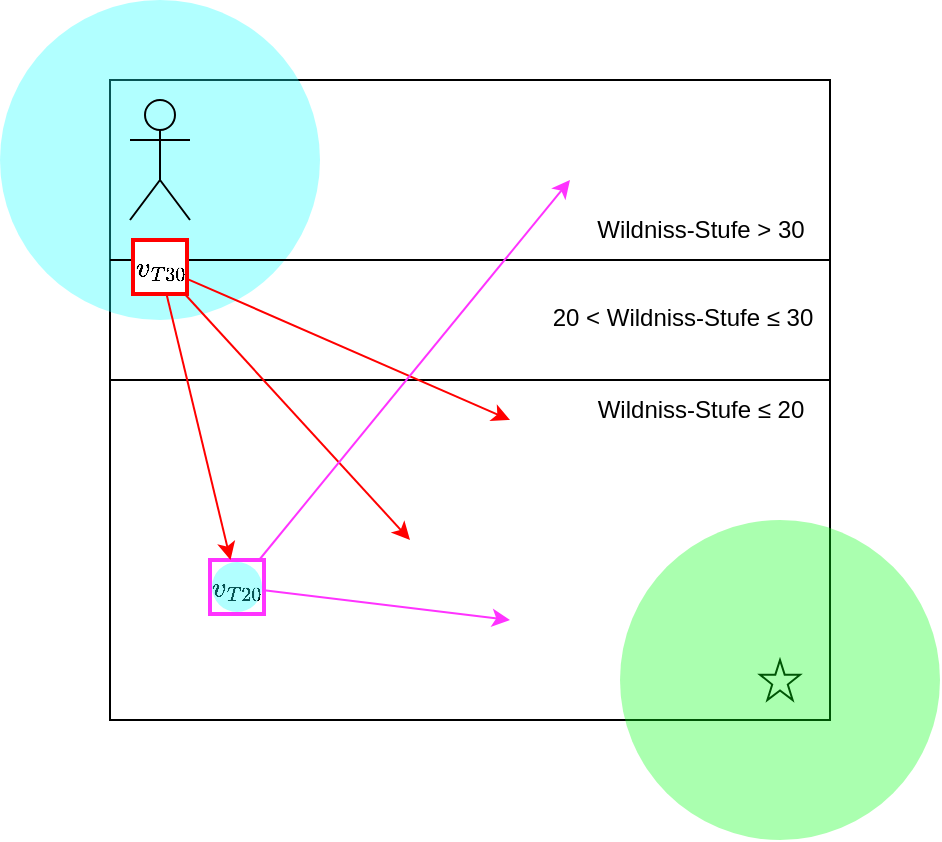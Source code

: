 <mxfile version="20.8.16" type="device"><diagram name="Page-1" id="SxaL3yo0hudAcyPlC9yZ"><mxGraphModel dx="653" dy="421" grid="1" gridSize="10" guides="1" tooltips="1" connect="1" arrows="1" fold="1" page="1" pageScale="1" pageWidth="850" pageHeight="1100" math="1" shadow="0"><root><mxCell id="0"/><mxCell id="1" parent="0"/><mxCell id="UOnJpsvzTDWiS-sRE4af-1" value="" style="rounded=0;whiteSpace=wrap;html=1;movable=1;resizable=1;rotatable=1;deletable=1;editable=1;connectable=1;" parent="1" vertex="1"><mxGeometry x="80" y="40" width="360" height="320" as="geometry"/></mxCell><mxCell id="uaTPWakBd8tU0xO8jPPb-11" value="" style="ellipse;whiteSpace=wrap;html=1;fillColor=#17FFFF55;strokeColor=none;" parent="1" vertex="1"><mxGeometry x="25" width="160" height="160" as="geometry"/></mxCell><mxCell id="UOnJpsvzTDWiS-sRE4af-3" value="" style="verticalLabelPosition=bottom;verticalAlign=top;html=1;shape=mxgraph.basic.star" parent="1" vertex="1"><mxGeometry x="405" y="330" width="20" height="20" as="geometry"/></mxCell><mxCell id="uaTPWakBd8tU0xO8jPPb-1" value="" style="endArrow=none;html=1;rounded=0;" parent="1" edge="1"><mxGeometry width="50" height="50" relative="1" as="geometry"><mxPoint x="80" y="130" as="sourcePoint"/><mxPoint x="440" y="130" as="targetPoint"/></mxGeometry></mxCell><mxCell id="uaTPWakBd8tU0xO8jPPb-2" value="" style="endArrow=none;html=1;rounded=0;" parent="1" edge="1"><mxGeometry width="50" height="50" relative="1" as="geometry"><mxPoint x="80" y="190" as="sourcePoint"/><mxPoint x="440" y="190" as="targetPoint"/></mxGeometry></mxCell><mxCell id="uaTPWakBd8tU0xO8jPPb-3" value="Wildniss-Stufe &amp;gt; 30" style="text;html=1;align=center;verticalAlign=middle;resizable=0;points=[];autosize=1;strokeColor=none;fillColor=none;" parent="1" vertex="1"><mxGeometry x="310" y="100" width="130" height="30" as="geometry"/></mxCell><mxCell id="uaTPWakBd8tU0xO8jPPb-4" value="Wildniss-Stufe&amp;nbsp;≤ 20" style="text;html=1;align=center;verticalAlign=middle;resizable=0;points=[];autosize=1;strokeColor=none;fillColor=none;" parent="1" vertex="1"><mxGeometry x="310" y="190" width="130" height="30" as="geometry"/></mxCell><mxCell id="uaTPWakBd8tU0xO8jPPb-5" value="20 &amp;lt; Wildniss-Stufe&amp;nbsp;≤ 30" style="text;html=1;align=center;verticalAlign=middle;resizable=0;points=[];autosize=1;strokeColor=none;fillColor=none;" parent="1" vertex="1"><mxGeometry x="291" y="144" width="150" height="30" as="geometry"/></mxCell><mxCell id="uaTPWakBd8tU0xO8jPPb-7" value="`v_(T30)`" style="rounded=0;whiteSpace=wrap;html=1;strokeColor=#FF0000;strokeWidth=2;" parent="1" vertex="1"><mxGeometry x="91.5" y="120" width="27" height="27" as="geometry"/></mxCell><mxCell id="uaTPWakBd8tU0xO8jPPb-8" value="`v_(T20)`" style="rounded=0;whiteSpace=wrap;html=1;strokeColor=#FF33FF;strokeWidth=2;" parent="1" vertex="1"><mxGeometry x="130" y="280" width="27" height="27" as="geometry"/></mxCell><mxCell id="UOnJpsvzTDWiS-sRE4af-7" style="edgeStyle=none;rounded=0;orthogonalLoop=1;jettySize=auto;html=1;strokeColor=#FF0000;" parent="1" source="uaTPWakBd8tU0xO8jPPb-7" target="uaTPWakBd8tU0xO8jPPb-8" edge="1"><mxGeometry relative="1" as="geometry"><mxPoint x="140" y="300" as="targetPoint"/></mxGeometry></mxCell><mxCell id="UOnJpsvzTDWiS-sRE4af-2" value="" style="shape=umlActor;verticalLabelPosition=bottom;verticalAlign=top;html=1;outlineConnect=0;fillColor=none;" parent="1" vertex="1"><mxGeometry x="90" y="50" width="30" height="60" as="geometry"/></mxCell><mxCell id="UOnJpsvzTDWiS-sRE4af-5" style="rounded=0;orthogonalLoop=1;jettySize=auto;html=1;strokeColor=#FF0000;" parent="1" source="uaTPWakBd8tU0xO8jPPb-7" edge="1"><mxGeometry relative="1" as="geometry"><mxPoint x="280" y="210" as="targetPoint"/></mxGeometry></mxCell><mxCell id="UOnJpsvzTDWiS-sRE4af-6" style="edgeStyle=none;rounded=0;orthogonalLoop=1;jettySize=auto;html=1;strokeColor=#FF0000;" parent="1" source="uaTPWakBd8tU0xO8jPPb-7" edge="1"><mxGeometry relative="1" as="geometry"><mxPoint x="230" y="270" as="targetPoint"/></mxGeometry></mxCell><mxCell id="UOnJpsvzTDWiS-sRE4af-8" style="edgeStyle=none;rounded=0;orthogonalLoop=1;jettySize=auto;html=1;strokeColor=#FF33FF;" parent="1" source="uaTPWakBd8tU0xO8jPPb-8" edge="1"><mxGeometry relative="1" as="geometry"><mxPoint x="280" y="310" as="targetPoint"/></mxGeometry></mxCell><mxCell id="UOnJpsvzTDWiS-sRE4af-4" value="" style="endArrow=classic;html=1;rounded=0;strokeColor=#FF33FF;" parent="1" source="uaTPWakBd8tU0xO8jPPb-8" edge="1"><mxGeometry width="50" height="50" relative="1" as="geometry"><mxPoint x="110" y="80" as="sourcePoint"/><mxPoint x="310" y="90" as="targetPoint"/></mxGeometry></mxCell><mxCell id="uaTPWakBd8tU0xO8jPPb-14" value="" style="ellipse;whiteSpace=wrap;html=1;fillColor=#17FFFF55;strokeColor=none;" parent="1" vertex="1"><mxGeometry x="131" y="281" width="25" height="25" as="geometry"/></mxCell><mxCell id="FdsoVSB7vVfDoL5ruH-c-1" value="" style="ellipse;whiteSpace=wrap;html=1;fillColor=#00FF1155;strokeColor=none;" vertex="1" parent="1"><mxGeometry x="335" y="260" width="160" height="160" as="geometry"/></mxCell></root></mxGraphModel></diagram></mxfile>